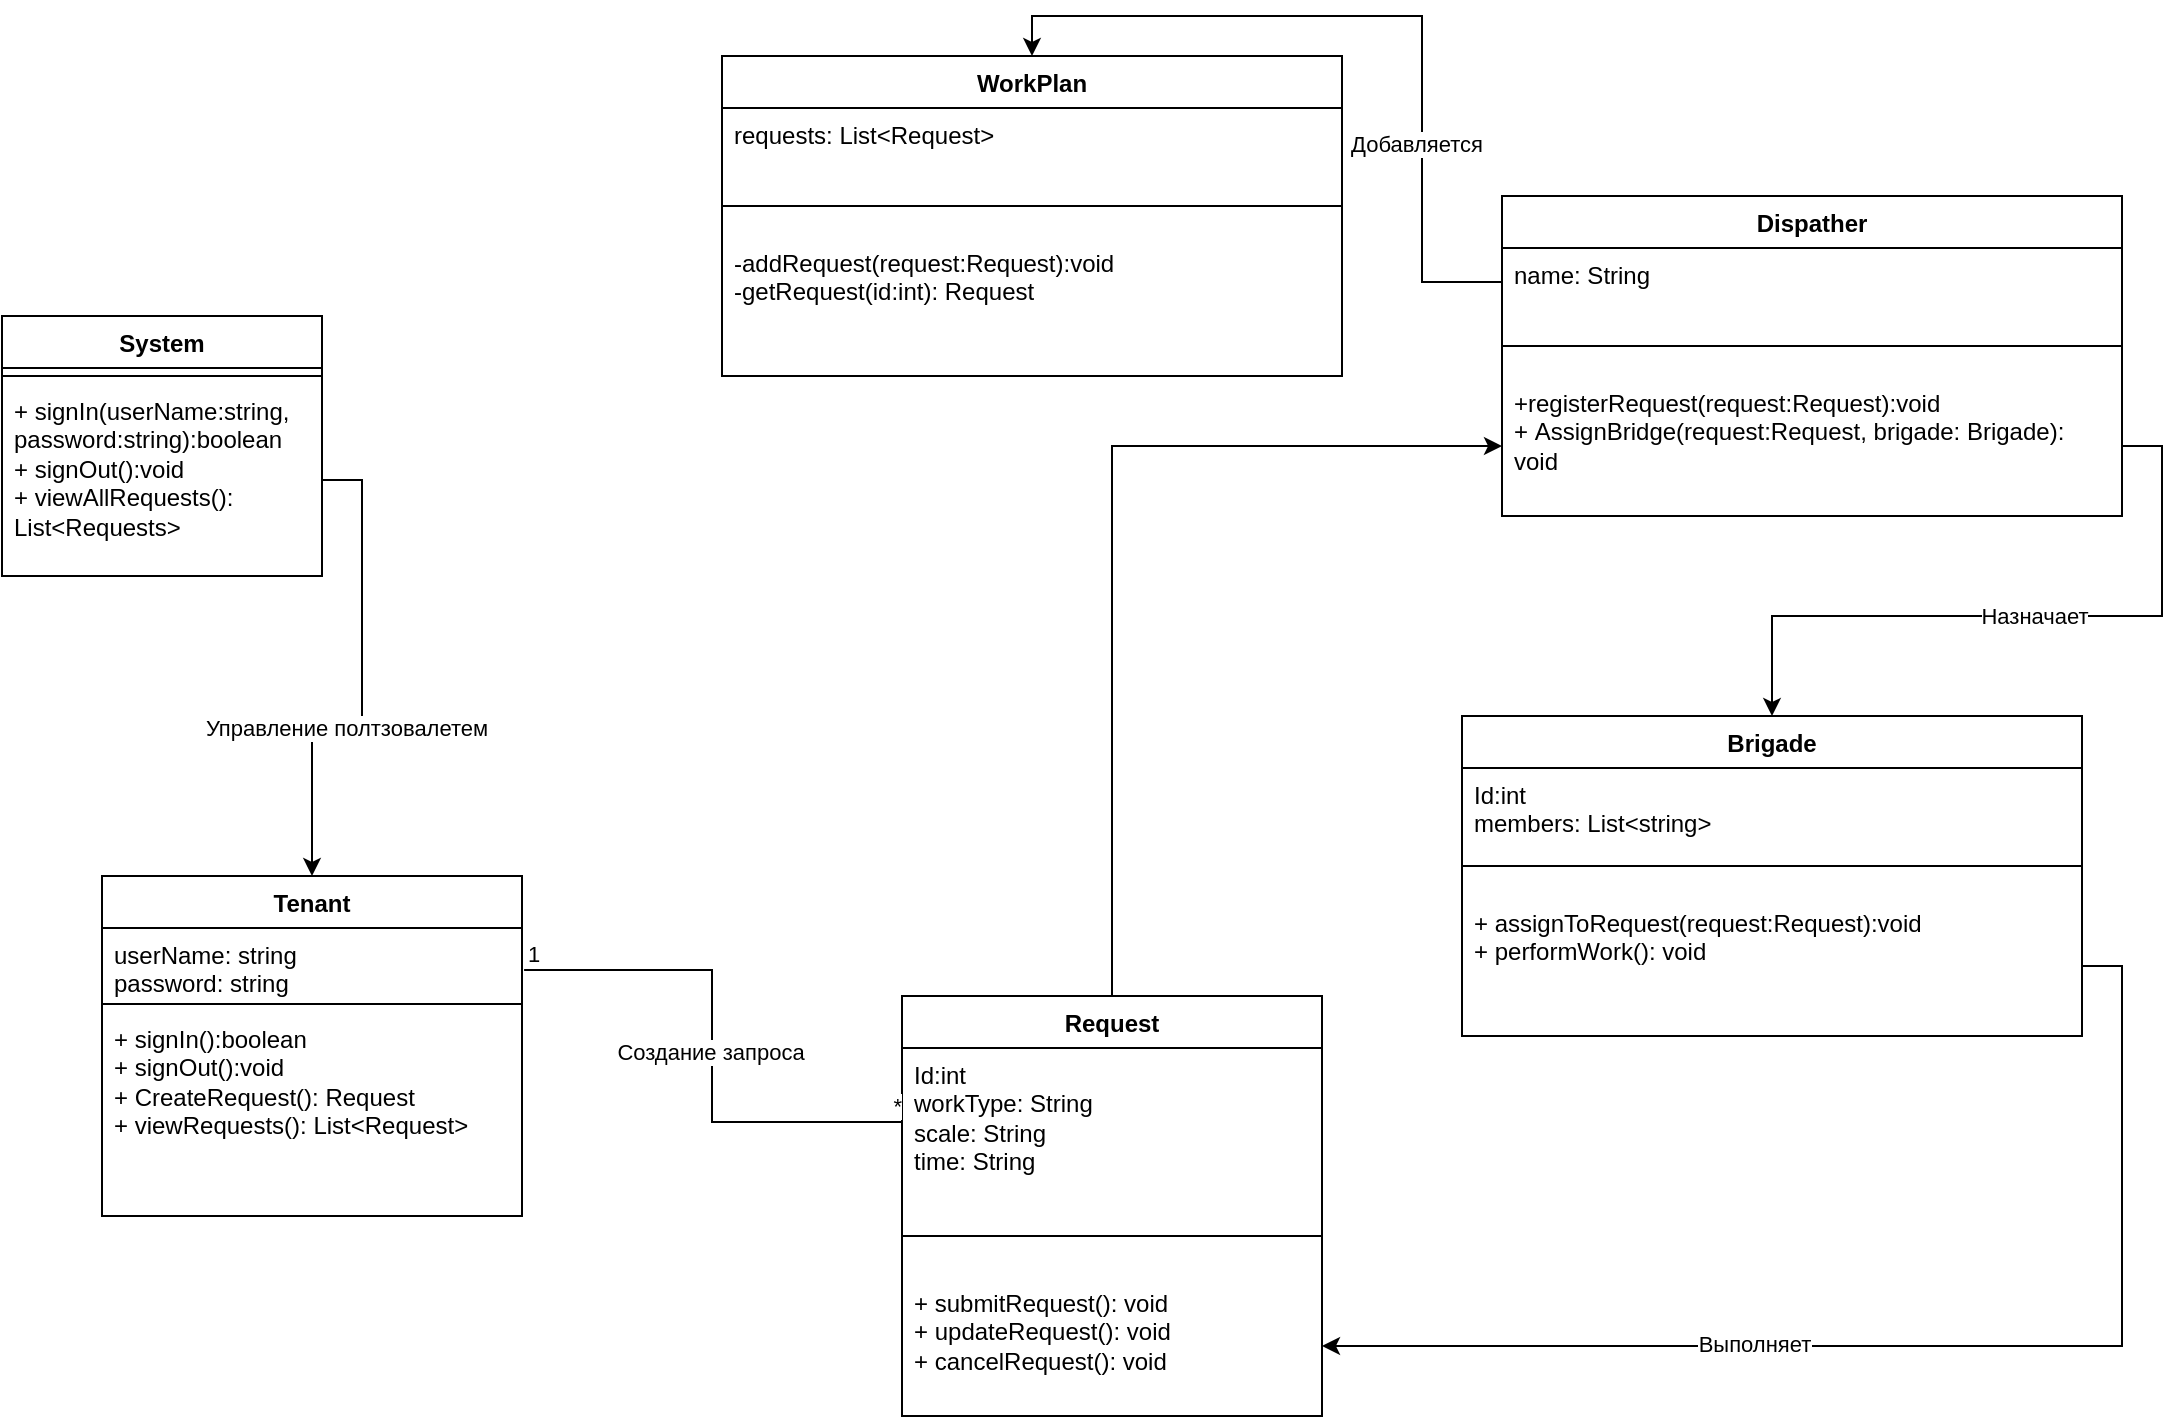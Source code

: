 <mxfile version="25.0.3">
  <diagram name="Страница — 1" id="ebdxqljjL9oTuUYJQ577">
    <mxGraphModel dx="1509" dy="785" grid="1" gridSize="10" guides="1" tooltips="1" connect="1" arrows="1" fold="1" page="1" pageScale="1" pageWidth="1654" pageHeight="1169" math="0" shadow="0">
      <root>
        <mxCell id="0" />
        <mxCell id="1" parent="0" />
        <mxCell id="-5yCZfLTDM8mfpF4syUg-1" value="System" style="swimlane;fontStyle=1;align=center;verticalAlign=top;childLayout=stackLayout;horizontal=1;startSize=26;horizontalStack=0;resizeParent=1;resizeParentMax=0;resizeLast=0;collapsible=1;marginBottom=0;whiteSpace=wrap;html=1;" vertex="1" parent="1">
          <mxGeometry x="210" y="170" width="160" height="130" as="geometry" />
        </mxCell>
        <mxCell id="-5yCZfLTDM8mfpF4syUg-3" value="" style="line;strokeWidth=1;fillColor=none;align=left;verticalAlign=middle;spacingTop=-1;spacingLeft=3;spacingRight=3;rotatable=0;labelPosition=right;points=[];portConstraint=eastwest;strokeColor=inherit;" vertex="1" parent="-5yCZfLTDM8mfpF4syUg-1">
          <mxGeometry y="26" width="160" height="8" as="geometry" />
        </mxCell>
        <mxCell id="-5yCZfLTDM8mfpF4syUg-4" value="&lt;div&gt;+&amp;nbsp;&lt;span style=&quot;background-color: initial;&quot;&gt;signIn(userName:string, password:string):boolean&lt;/span&gt;&lt;/div&gt;&lt;div&gt;+ signOut():void&lt;/div&gt;&lt;div&gt;+ viewAllRequests(): List&amp;lt;Requests&amp;gt;&lt;/div&gt;&lt;div&gt;&lt;br&gt;&lt;/div&gt;" style="text;strokeColor=none;fillColor=none;align=left;verticalAlign=top;spacingLeft=4;spacingRight=4;overflow=hidden;rotatable=0;points=[[0,0.5],[1,0.5]];portConstraint=eastwest;whiteSpace=wrap;html=1;" vertex="1" parent="-5yCZfLTDM8mfpF4syUg-1">
          <mxGeometry y="34" width="160" height="96" as="geometry" />
        </mxCell>
        <mxCell id="-5yCZfLTDM8mfpF4syUg-5" value="Tenant" style="swimlane;fontStyle=1;align=center;verticalAlign=top;childLayout=stackLayout;horizontal=1;startSize=26;horizontalStack=0;resizeParent=1;resizeParentMax=0;resizeLast=0;collapsible=1;marginBottom=0;whiteSpace=wrap;html=1;" vertex="1" parent="1">
          <mxGeometry x="260" y="450" width="210" height="170" as="geometry" />
        </mxCell>
        <mxCell id="-5yCZfLTDM8mfpF4syUg-6" value="userName: string&#xa;password: string" style="text;strokeColor=none;fillColor=none;align=left;verticalAlign=top;spacingLeft=4;spacingRight=4;overflow=hidden;rotatable=0;points=[[0,0.5],[1,0.5]];portConstraint=eastwest;whiteSpace=wrap;html=1;" vertex="1" parent="-5yCZfLTDM8mfpF4syUg-5">
          <mxGeometry y="26" width="210" height="34" as="geometry" />
        </mxCell>
        <mxCell id="-5yCZfLTDM8mfpF4syUg-7" value="" style="line;strokeWidth=1;fillColor=none;align=left;verticalAlign=middle;spacingTop=-1;spacingLeft=3;spacingRight=3;rotatable=0;labelPosition=right;points=[];portConstraint=eastwest;strokeColor=inherit;" vertex="1" parent="-5yCZfLTDM8mfpF4syUg-5">
          <mxGeometry y="60" width="210" height="8" as="geometry" />
        </mxCell>
        <mxCell id="-5yCZfLTDM8mfpF4syUg-8" value="&lt;div&gt;+&amp;nbsp;&lt;span style=&quot;background-color: initial;&quot;&gt;signIn():boolean&lt;/span&gt;&lt;/div&gt;&lt;div&gt;+ signOut():void&lt;/div&gt;&lt;div&gt;+ CreateRequest(): Request&lt;/div&gt;&lt;div&gt;+ viewRequests(): List&amp;lt;Request&amp;gt;&lt;/div&gt;" style="text;strokeColor=none;fillColor=none;align=left;verticalAlign=top;spacingLeft=4;spacingRight=4;overflow=hidden;rotatable=0;points=[[0,0.5],[1,0.5]];portConstraint=eastwest;whiteSpace=wrap;html=1;" vertex="1" parent="-5yCZfLTDM8mfpF4syUg-5">
          <mxGeometry y="68" width="210" height="102" as="geometry" />
        </mxCell>
        <mxCell id="-5yCZfLTDM8mfpF4syUg-34" style="edgeStyle=orthogonalEdgeStyle;rounded=0;orthogonalLoop=1;jettySize=auto;html=1;exitX=0.5;exitY=0;exitDx=0;exitDy=0;" edge="1" parent="1" source="-5yCZfLTDM8mfpF4syUg-11" target="-5yCZfLTDM8mfpF4syUg-19">
          <mxGeometry relative="1" as="geometry" />
        </mxCell>
        <mxCell id="-5yCZfLTDM8mfpF4syUg-11" value="Request" style="swimlane;fontStyle=1;align=center;verticalAlign=top;childLayout=stackLayout;horizontal=1;startSize=26;horizontalStack=0;resizeParent=1;resizeParentMax=0;resizeLast=0;collapsible=1;marginBottom=0;whiteSpace=wrap;html=1;" vertex="1" parent="1">
          <mxGeometry x="660" y="510" width="210" height="210" as="geometry" />
        </mxCell>
        <mxCell id="-5yCZfLTDM8mfpF4syUg-12" value="Id:int&#xa;workType: String&#xa;scale: String&#xa;time: String" style="text;strokeColor=none;fillColor=none;align=left;verticalAlign=top;spacingLeft=4;spacingRight=4;overflow=hidden;rotatable=0;points=[[0,0.5],[1,0.5]];portConstraint=eastwest;whiteSpace=wrap;html=1;" vertex="1" parent="-5yCZfLTDM8mfpF4syUg-11">
          <mxGeometry y="26" width="210" height="74" as="geometry" />
        </mxCell>
        <mxCell id="-5yCZfLTDM8mfpF4syUg-13" value="" style="line;strokeWidth=1;fillColor=none;align=left;verticalAlign=middle;spacingTop=-1;spacingLeft=3;spacingRight=3;rotatable=0;labelPosition=right;points=[];portConstraint=eastwest;strokeColor=inherit;" vertex="1" parent="-5yCZfLTDM8mfpF4syUg-11">
          <mxGeometry y="100" width="210" height="40" as="geometry" />
        </mxCell>
        <mxCell id="-5yCZfLTDM8mfpF4syUg-14" value="&lt;div&gt;+ submitRequest(): void&lt;/div&gt;&lt;div&gt;+ updateRequest(): void&lt;/div&gt;&lt;div&gt;+ cancelRequest(): void&lt;/div&gt;" style="text;strokeColor=none;fillColor=none;align=left;verticalAlign=top;spacingLeft=4;spacingRight=4;overflow=hidden;rotatable=0;points=[[0,0.5],[1,0.5]];portConstraint=eastwest;whiteSpace=wrap;html=1;" vertex="1" parent="-5yCZfLTDM8mfpF4syUg-11">
          <mxGeometry y="140" width="210" height="70" as="geometry" />
        </mxCell>
        <mxCell id="-5yCZfLTDM8mfpF4syUg-16" value="Dispather" style="swimlane;fontStyle=1;align=center;verticalAlign=top;childLayout=stackLayout;horizontal=1;startSize=26;horizontalStack=0;resizeParent=1;resizeParentMax=0;resizeLast=0;collapsible=1;marginBottom=0;whiteSpace=wrap;html=1;" vertex="1" parent="1">
          <mxGeometry x="960" y="110" width="310" height="160" as="geometry" />
        </mxCell>
        <mxCell id="-5yCZfLTDM8mfpF4syUg-17" value="name: String" style="text;strokeColor=none;fillColor=none;align=left;verticalAlign=top;spacingLeft=4;spacingRight=4;overflow=hidden;rotatable=0;points=[[0,0.5],[1,0.5]];portConstraint=eastwest;whiteSpace=wrap;html=1;" vertex="1" parent="-5yCZfLTDM8mfpF4syUg-16">
          <mxGeometry y="26" width="310" height="34" as="geometry" />
        </mxCell>
        <mxCell id="-5yCZfLTDM8mfpF4syUg-18" value="" style="line;strokeWidth=1;fillColor=none;align=left;verticalAlign=middle;spacingTop=-1;spacingLeft=3;spacingRight=3;rotatable=0;labelPosition=right;points=[];portConstraint=eastwest;strokeColor=inherit;" vertex="1" parent="-5yCZfLTDM8mfpF4syUg-16">
          <mxGeometry y="60" width="310" height="30" as="geometry" />
        </mxCell>
        <mxCell id="-5yCZfLTDM8mfpF4syUg-19" value="&lt;div&gt;+registerRequest(request:Request):void&lt;/div&gt;&lt;div&gt;+&amp;nbsp;&lt;span style=&quot;background-color: initial;&quot;&gt;AssignBridge(request:Request, brigade: Brigade): void&lt;/span&gt;&lt;/div&gt;" style="text;strokeColor=none;fillColor=none;align=left;verticalAlign=top;spacingLeft=4;spacingRight=4;overflow=hidden;rotatable=0;points=[[0,0.5],[1,0.5]];portConstraint=eastwest;whiteSpace=wrap;html=1;" vertex="1" parent="-5yCZfLTDM8mfpF4syUg-16">
          <mxGeometry y="90" width="310" height="70" as="geometry" />
        </mxCell>
        <mxCell id="-5yCZfLTDM8mfpF4syUg-20" value="Brigade" style="swimlane;fontStyle=1;align=center;verticalAlign=top;childLayout=stackLayout;horizontal=1;startSize=26;horizontalStack=0;resizeParent=1;resizeParentMax=0;resizeLast=0;collapsible=1;marginBottom=0;whiteSpace=wrap;html=1;" vertex="1" parent="1">
          <mxGeometry x="940" y="370" width="310" height="160" as="geometry" />
        </mxCell>
        <mxCell id="-5yCZfLTDM8mfpF4syUg-21" value="&lt;div&gt;Id:int&lt;/div&gt;&lt;div&gt;members: List&amp;lt;string&amp;gt;&lt;/div&gt;" style="text;strokeColor=none;fillColor=none;align=left;verticalAlign=top;spacingLeft=4;spacingRight=4;overflow=hidden;rotatable=0;points=[[0,0.5],[1,0.5]];portConstraint=eastwest;whiteSpace=wrap;html=1;" vertex="1" parent="-5yCZfLTDM8mfpF4syUg-20">
          <mxGeometry y="26" width="310" height="34" as="geometry" />
        </mxCell>
        <mxCell id="-5yCZfLTDM8mfpF4syUg-22" value="" style="line;strokeWidth=1;fillColor=none;align=left;verticalAlign=middle;spacingTop=-1;spacingLeft=3;spacingRight=3;rotatable=0;labelPosition=right;points=[];portConstraint=eastwest;strokeColor=inherit;" vertex="1" parent="-5yCZfLTDM8mfpF4syUg-20">
          <mxGeometry y="60" width="310" height="30" as="geometry" />
        </mxCell>
        <mxCell id="-5yCZfLTDM8mfpF4syUg-23" value="&lt;div&gt;+ assignToRequest(request:Request):void&lt;/div&gt;&lt;div&gt;+ performWork(): void&lt;/div&gt;" style="text;strokeColor=none;fillColor=none;align=left;verticalAlign=top;spacingLeft=4;spacingRight=4;overflow=hidden;rotatable=0;points=[[0,0.5],[1,0.5]];portConstraint=eastwest;whiteSpace=wrap;html=1;" vertex="1" parent="-5yCZfLTDM8mfpF4syUg-20">
          <mxGeometry y="90" width="310" height="70" as="geometry" />
        </mxCell>
        <mxCell id="-5yCZfLTDM8mfpF4syUg-24" value="WorkPlan" style="swimlane;fontStyle=1;align=center;verticalAlign=top;childLayout=stackLayout;horizontal=1;startSize=26;horizontalStack=0;resizeParent=1;resizeParentMax=0;resizeLast=0;collapsible=1;marginBottom=0;whiteSpace=wrap;html=1;" vertex="1" parent="1">
          <mxGeometry x="570" y="40" width="310" height="160" as="geometry" />
        </mxCell>
        <mxCell id="-5yCZfLTDM8mfpF4syUg-25" value="&lt;div&gt;requests: List&amp;lt;Request&amp;gt;&lt;/div&gt;" style="text;strokeColor=none;fillColor=none;align=left;verticalAlign=top;spacingLeft=4;spacingRight=4;overflow=hidden;rotatable=0;points=[[0,0.5],[1,0.5]];portConstraint=eastwest;whiteSpace=wrap;html=1;" vertex="1" parent="-5yCZfLTDM8mfpF4syUg-24">
          <mxGeometry y="26" width="310" height="34" as="geometry" />
        </mxCell>
        <mxCell id="-5yCZfLTDM8mfpF4syUg-26" value="" style="line;strokeWidth=1;fillColor=none;align=left;verticalAlign=middle;spacingTop=-1;spacingLeft=3;spacingRight=3;rotatable=0;labelPosition=right;points=[];portConstraint=eastwest;strokeColor=inherit;" vertex="1" parent="-5yCZfLTDM8mfpF4syUg-24">
          <mxGeometry y="60" width="310" height="30" as="geometry" />
        </mxCell>
        <mxCell id="-5yCZfLTDM8mfpF4syUg-27" value="&lt;div&gt;-addRequest(request:Request):void&lt;/div&gt;&lt;div&gt;-getRequest(id:int): Request&lt;/div&gt;" style="text;strokeColor=none;fillColor=none;align=left;verticalAlign=top;spacingLeft=4;spacingRight=4;overflow=hidden;rotatable=0;points=[[0,0.5],[1,0.5]];portConstraint=eastwest;whiteSpace=wrap;html=1;" vertex="1" parent="-5yCZfLTDM8mfpF4syUg-24">
          <mxGeometry y="90" width="310" height="70" as="geometry" />
        </mxCell>
        <mxCell id="-5yCZfLTDM8mfpF4syUg-30" value="" style="endArrow=none;html=1;edgeStyle=orthogonalEdgeStyle;rounded=0;exitX=1.005;exitY=0.618;exitDx=0;exitDy=0;exitPerimeter=0;entryX=0;entryY=0.5;entryDx=0;entryDy=0;" edge="1" parent="1" source="-5yCZfLTDM8mfpF4syUg-6" target="-5yCZfLTDM8mfpF4syUg-12">
          <mxGeometry relative="1" as="geometry">
            <mxPoint x="560" y="760" as="sourcePoint" />
            <mxPoint x="720" y="760" as="targetPoint" />
          </mxGeometry>
        </mxCell>
        <mxCell id="-5yCZfLTDM8mfpF4syUg-31" value="1" style="edgeLabel;resizable=0;html=1;align=left;verticalAlign=bottom;" connectable="0" vertex="1" parent="-5yCZfLTDM8mfpF4syUg-30">
          <mxGeometry x="-1" relative="1" as="geometry" />
        </mxCell>
        <mxCell id="-5yCZfLTDM8mfpF4syUg-32" value="*" style="edgeLabel;resizable=0;html=1;align=right;verticalAlign=bottom;" connectable="0" vertex="1" parent="-5yCZfLTDM8mfpF4syUg-30">
          <mxGeometry x="1" relative="1" as="geometry" />
        </mxCell>
        <mxCell id="-5yCZfLTDM8mfpF4syUg-43" value="Создание запроса" style="edgeLabel;html=1;align=center;verticalAlign=middle;resizable=0;points=[];" vertex="1" connectable="0" parent="-5yCZfLTDM8mfpF4syUg-30">
          <mxGeometry x="0.02" y="-1" relative="1" as="geometry">
            <mxPoint as="offset" />
          </mxGeometry>
        </mxCell>
        <mxCell id="-5yCZfLTDM8mfpF4syUg-33" style="edgeStyle=orthogonalEdgeStyle;rounded=0;orthogonalLoop=1;jettySize=auto;html=1;exitX=1;exitY=0.5;exitDx=0;exitDy=0;" edge="1" parent="1" source="-5yCZfLTDM8mfpF4syUg-4" target="-5yCZfLTDM8mfpF4syUg-5">
          <mxGeometry relative="1" as="geometry" />
        </mxCell>
        <mxCell id="-5yCZfLTDM8mfpF4syUg-42" value="Управление полтзовалетем" style="edgeLabel;html=1;align=center;verticalAlign=middle;resizable=0;points=[];" vertex="1" connectable="0" parent="-5yCZfLTDM8mfpF4syUg-33">
          <mxGeometry x="0.247" y="1" relative="1" as="geometry">
            <mxPoint as="offset" />
          </mxGeometry>
        </mxCell>
        <mxCell id="-5yCZfLTDM8mfpF4syUg-35" style="edgeStyle=orthogonalEdgeStyle;rounded=0;orthogonalLoop=1;jettySize=auto;html=1;exitX=1;exitY=0.5;exitDx=0;exitDy=0;" edge="1" parent="1" source="-5yCZfLTDM8mfpF4syUg-19" target="-5yCZfLTDM8mfpF4syUg-20">
          <mxGeometry relative="1" as="geometry" />
        </mxCell>
        <mxCell id="-5yCZfLTDM8mfpF4syUg-39" value="Назначает" style="edgeLabel;html=1;align=center;verticalAlign=middle;resizable=0;points=[];" vertex="1" connectable="0" parent="-5yCZfLTDM8mfpF4syUg-35">
          <mxGeometry x="-0.033" relative="1" as="geometry">
            <mxPoint as="offset" />
          </mxGeometry>
        </mxCell>
        <mxCell id="-5yCZfLTDM8mfpF4syUg-36" style="edgeStyle=orthogonalEdgeStyle;rounded=0;orthogonalLoop=1;jettySize=auto;html=1;exitX=0;exitY=0.5;exitDx=0;exitDy=0;entryX=0.5;entryY=0;entryDx=0;entryDy=0;" edge="1" parent="1" source="-5yCZfLTDM8mfpF4syUg-17" target="-5yCZfLTDM8mfpF4syUg-24">
          <mxGeometry relative="1" as="geometry" />
        </mxCell>
        <mxCell id="-5yCZfLTDM8mfpF4syUg-41" value="Добавляется" style="edgeLabel;html=1;align=center;verticalAlign=middle;resizable=0;points=[];" vertex="1" connectable="0" parent="-5yCZfLTDM8mfpF4syUg-36">
          <mxGeometry x="-0.435" y="3" relative="1" as="geometry">
            <mxPoint as="offset" />
          </mxGeometry>
        </mxCell>
        <mxCell id="-5yCZfLTDM8mfpF4syUg-37" style="edgeStyle=orthogonalEdgeStyle;rounded=0;orthogonalLoop=1;jettySize=auto;html=1;exitX=1;exitY=0.5;exitDx=0;exitDy=0;" edge="1" parent="1" source="-5yCZfLTDM8mfpF4syUg-23" target="-5yCZfLTDM8mfpF4syUg-14">
          <mxGeometry relative="1" as="geometry" />
        </mxCell>
        <mxCell id="-5yCZfLTDM8mfpF4syUg-38" value="Выполняет" style="edgeLabel;html=1;align=center;verticalAlign=middle;resizable=0;points=[];" vertex="1" connectable="0" parent="-5yCZfLTDM8mfpF4syUg-37">
          <mxGeometry x="0.292" y="-1" relative="1" as="geometry">
            <mxPoint as="offset" />
          </mxGeometry>
        </mxCell>
      </root>
    </mxGraphModel>
  </diagram>
</mxfile>
